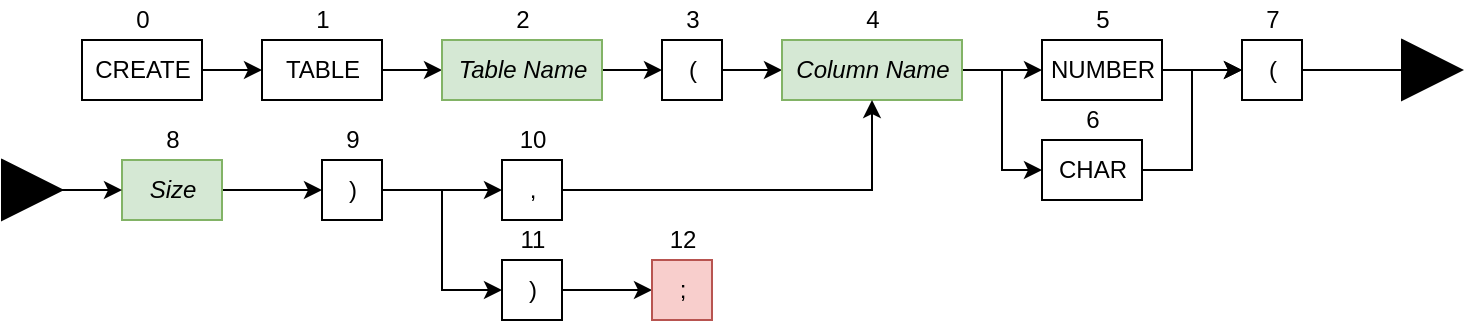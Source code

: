 <mxfile version="13.5.1" type="device"><diagram id="HH97DMklG3GvuwQJtJBX" name="Page-1"><mxGraphModel dx="1422" dy="804" grid="1" gridSize="10" guides="1" tooltips="1" connect="1" arrows="1" fold="1" page="1" pageScale="1" pageWidth="850" pageHeight="1100" math="0" shadow="0"><root><mxCell id="0"/><mxCell id="1" parent="0"/><mxCell id="w54cBLAl5rAkxmdbFsFD-27" style="edgeStyle=orthogonalEdgeStyle;rounded=0;orthogonalLoop=1;jettySize=auto;html=1;exitX=1;exitY=0.5;exitDx=0;exitDy=0;entryX=0;entryY=0.5;entryDx=0;entryDy=0;" edge="1" parent="1" source="w54cBLAl5rAkxmdbFsFD-1" target="w54cBLAl5rAkxmdbFsFD-3"><mxGeometry relative="1" as="geometry"/></mxCell><mxCell id="w54cBLAl5rAkxmdbFsFD-1" value="CREATE" style="html=1;" vertex="1" parent="1"><mxGeometry x="80" y="80" width="60" height="30" as="geometry"/></mxCell><mxCell id="w54cBLAl5rAkxmdbFsFD-2" value="0" style="text;html=1;align=center;verticalAlign=middle;resizable=0;points=[];autosize=1;" vertex="1" parent="1"><mxGeometry x="100" y="60" width="20" height="20" as="geometry"/></mxCell><mxCell id="w54cBLAl5rAkxmdbFsFD-28" style="edgeStyle=orthogonalEdgeStyle;rounded=0;orthogonalLoop=1;jettySize=auto;html=1;exitX=1;exitY=0.5;exitDx=0;exitDy=0;entryX=0;entryY=0.5;entryDx=0;entryDy=0;" edge="1" parent="1" source="w54cBLAl5rAkxmdbFsFD-3" target="w54cBLAl5rAkxmdbFsFD-5"><mxGeometry relative="1" as="geometry"/></mxCell><mxCell id="w54cBLAl5rAkxmdbFsFD-3" value="TABLE" style="html=1;" vertex="1" parent="1"><mxGeometry x="170" y="80" width="60" height="30" as="geometry"/></mxCell><mxCell id="w54cBLAl5rAkxmdbFsFD-4" value="1" style="text;html=1;align=center;verticalAlign=middle;resizable=0;points=[];autosize=1;" vertex="1" parent="1"><mxGeometry x="190" y="60" width="20" height="20" as="geometry"/></mxCell><mxCell id="w54cBLAl5rAkxmdbFsFD-29" style="edgeStyle=orthogonalEdgeStyle;rounded=0;orthogonalLoop=1;jettySize=auto;html=1;exitX=1;exitY=0.5;exitDx=0;exitDy=0;entryX=0;entryY=0.5;entryDx=0;entryDy=0;" edge="1" parent="1" source="w54cBLAl5rAkxmdbFsFD-5" target="w54cBLAl5rAkxmdbFsFD-7"><mxGeometry relative="1" as="geometry"/></mxCell><mxCell id="w54cBLAl5rAkxmdbFsFD-5" value="&lt;i&gt;Table Name&lt;/i&gt;" style="html=1;fillColor=#d5e8d4;strokeColor=#82b366;" vertex="1" parent="1"><mxGeometry x="260" y="80" width="80" height="30" as="geometry"/></mxCell><mxCell id="w54cBLAl5rAkxmdbFsFD-6" value="2" style="text;html=1;align=center;verticalAlign=middle;resizable=0;points=[];autosize=1;" vertex="1" parent="1"><mxGeometry x="290" y="60" width="20" height="20" as="geometry"/></mxCell><mxCell id="w54cBLAl5rAkxmdbFsFD-30" style="edgeStyle=orthogonalEdgeStyle;rounded=0;orthogonalLoop=1;jettySize=auto;html=1;exitX=1;exitY=0.5;exitDx=0;exitDy=0;entryX=0;entryY=0.5;entryDx=0;entryDy=0;" edge="1" parent="1" source="w54cBLAl5rAkxmdbFsFD-7" target="w54cBLAl5rAkxmdbFsFD-9"><mxGeometry relative="1" as="geometry"/></mxCell><mxCell id="w54cBLAl5rAkxmdbFsFD-7" value="(" style="html=1;" vertex="1" parent="1"><mxGeometry x="370" y="80" width="30" height="30" as="geometry"/></mxCell><mxCell id="w54cBLAl5rAkxmdbFsFD-8" value="3" style="text;html=1;align=center;verticalAlign=middle;resizable=0;points=[];autosize=1;" vertex="1" parent="1"><mxGeometry x="375" y="60" width="20" height="20" as="geometry"/></mxCell><mxCell id="w54cBLAl5rAkxmdbFsFD-31" style="edgeStyle=orthogonalEdgeStyle;rounded=0;orthogonalLoop=1;jettySize=auto;html=1;exitX=1;exitY=0.5;exitDx=0;exitDy=0;entryX=0;entryY=0.5;entryDx=0;entryDy=0;" edge="1" parent="1" source="w54cBLAl5rAkxmdbFsFD-9" target="w54cBLAl5rAkxmdbFsFD-11"><mxGeometry relative="1" as="geometry"/></mxCell><mxCell id="w54cBLAl5rAkxmdbFsFD-32" style="edgeStyle=orthogonalEdgeStyle;rounded=0;orthogonalLoop=1;jettySize=auto;html=1;exitX=1;exitY=0.5;exitDx=0;exitDy=0;entryX=0;entryY=0.5;entryDx=0;entryDy=0;" edge="1" parent="1" source="w54cBLAl5rAkxmdbFsFD-9" target="w54cBLAl5rAkxmdbFsFD-13"><mxGeometry relative="1" as="geometry"/></mxCell><mxCell id="w54cBLAl5rAkxmdbFsFD-9" value="&lt;i&gt;Column Name&lt;/i&gt;" style="html=1;fillColor=#d5e8d4;strokeColor=#82b366;" vertex="1" parent="1"><mxGeometry x="430" y="80" width="90" height="30" as="geometry"/></mxCell><mxCell id="w54cBLAl5rAkxmdbFsFD-10" value="4" style="text;html=1;align=center;verticalAlign=middle;resizable=0;points=[];autosize=1;" vertex="1" parent="1"><mxGeometry x="465" y="60" width="20" height="20" as="geometry"/></mxCell><mxCell id="w54cBLAl5rAkxmdbFsFD-33" style="edgeStyle=orthogonalEdgeStyle;rounded=0;orthogonalLoop=1;jettySize=auto;html=1;exitX=1;exitY=0.5;exitDx=0;exitDy=0;entryX=0;entryY=0.5;entryDx=0;entryDy=0;" edge="1" parent="1" source="w54cBLAl5rAkxmdbFsFD-11" target="w54cBLAl5rAkxmdbFsFD-15"><mxGeometry relative="1" as="geometry"/></mxCell><mxCell id="w54cBLAl5rAkxmdbFsFD-11" value="NUMBER" style="html=1;" vertex="1" parent="1"><mxGeometry x="560" y="80" width="60" height="30" as="geometry"/></mxCell><mxCell id="w54cBLAl5rAkxmdbFsFD-12" value="5" style="text;html=1;align=center;verticalAlign=middle;resizable=0;points=[];autosize=1;" vertex="1" parent="1"><mxGeometry x="580" y="60" width="20" height="20" as="geometry"/></mxCell><mxCell id="w54cBLAl5rAkxmdbFsFD-39" style="edgeStyle=orthogonalEdgeStyle;rounded=0;orthogonalLoop=1;jettySize=auto;html=1;exitX=1;exitY=0.5;exitDx=0;exitDy=0;entryX=0;entryY=0.5;entryDx=0;entryDy=0;" edge="1" parent="1" source="w54cBLAl5rAkxmdbFsFD-13" target="w54cBLAl5rAkxmdbFsFD-15"><mxGeometry relative="1" as="geometry"/></mxCell><mxCell id="w54cBLAl5rAkxmdbFsFD-13" value="CHAR" style="html=1;" vertex="1" parent="1"><mxGeometry x="560" y="130" width="50" height="30" as="geometry"/></mxCell><mxCell id="w54cBLAl5rAkxmdbFsFD-14" value="6" style="text;html=1;align=center;verticalAlign=middle;resizable=0;points=[];autosize=1;" vertex="1" parent="1"><mxGeometry x="575" y="110" width="20" height="20" as="geometry"/></mxCell><mxCell id="w54cBLAl5rAkxmdbFsFD-40" style="edgeStyle=orthogonalEdgeStyle;rounded=0;orthogonalLoop=1;jettySize=auto;html=1;exitX=1;exitY=0.5;exitDx=0;exitDy=0;" edge="1" parent="1" source="w54cBLAl5rAkxmdbFsFD-15"><mxGeometry relative="1" as="geometry"><mxPoint x="760" y="95" as="targetPoint"/></mxGeometry></mxCell><mxCell id="w54cBLAl5rAkxmdbFsFD-15" value="(" style="html=1;" vertex="1" parent="1"><mxGeometry x="660" y="80" width="30" height="30" as="geometry"/></mxCell><mxCell id="w54cBLAl5rAkxmdbFsFD-16" value="7" style="text;html=1;align=center;verticalAlign=middle;resizable=0;points=[];autosize=1;" vertex="1" parent="1"><mxGeometry x="665" y="60" width="20" height="20" as="geometry"/></mxCell><mxCell id="w54cBLAl5rAkxmdbFsFD-34" style="edgeStyle=orthogonalEdgeStyle;rounded=0;orthogonalLoop=1;jettySize=auto;html=1;exitX=1;exitY=0.5;exitDx=0;exitDy=0;entryX=0;entryY=0.5;entryDx=0;entryDy=0;" edge="1" parent="1" source="w54cBLAl5rAkxmdbFsFD-17" target="w54cBLAl5rAkxmdbFsFD-18"><mxGeometry relative="1" as="geometry"/></mxCell><mxCell id="w54cBLAl5rAkxmdbFsFD-17" value="&lt;i&gt;Size&lt;/i&gt;" style="html=1;fillColor=#d5e8d4;strokeColor=#82b366;" vertex="1" parent="1"><mxGeometry x="100" y="140" width="50" height="30" as="geometry"/></mxCell><mxCell id="w54cBLAl5rAkxmdbFsFD-35" style="edgeStyle=orthogonalEdgeStyle;rounded=0;orthogonalLoop=1;jettySize=auto;html=1;exitX=1;exitY=0.5;exitDx=0;exitDy=0;entryX=0;entryY=0.5;entryDx=0;entryDy=0;" edge="1" parent="1" source="w54cBLAl5rAkxmdbFsFD-18" target="w54cBLAl5rAkxmdbFsFD-20"><mxGeometry relative="1" as="geometry"/></mxCell><mxCell id="w54cBLAl5rAkxmdbFsFD-36" style="edgeStyle=orthogonalEdgeStyle;rounded=0;orthogonalLoop=1;jettySize=auto;html=1;exitX=1;exitY=0.5;exitDx=0;exitDy=0;entryX=0;entryY=0.5;entryDx=0;entryDy=0;" edge="1" parent="1" source="w54cBLAl5rAkxmdbFsFD-18" target="w54cBLAl5rAkxmdbFsFD-22"><mxGeometry relative="1" as="geometry"/></mxCell><mxCell id="w54cBLAl5rAkxmdbFsFD-18" value=")" style="html=1;" vertex="1" parent="1"><mxGeometry x="200" y="140" width="30" height="30" as="geometry"/></mxCell><mxCell id="w54cBLAl5rAkxmdbFsFD-19" value="9" style="text;html=1;align=center;verticalAlign=middle;resizable=0;points=[];autosize=1;" vertex="1" parent="1"><mxGeometry x="205" y="120" width="20" height="20" as="geometry"/></mxCell><mxCell id="w54cBLAl5rAkxmdbFsFD-38" style="edgeStyle=orthogonalEdgeStyle;rounded=0;orthogonalLoop=1;jettySize=auto;html=1;exitX=1;exitY=0.5;exitDx=0;exitDy=0;entryX=0.5;entryY=1;entryDx=0;entryDy=0;" edge="1" parent="1" source="w54cBLAl5rAkxmdbFsFD-20" target="w54cBLAl5rAkxmdbFsFD-9"><mxGeometry relative="1" as="geometry"/></mxCell><mxCell id="w54cBLAl5rAkxmdbFsFD-20" value="," style="html=1;" vertex="1" parent="1"><mxGeometry x="290" y="140" width="30" height="30" as="geometry"/></mxCell><mxCell id="w54cBLAl5rAkxmdbFsFD-21" value="10" style="text;html=1;align=center;verticalAlign=middle;resizable=0;points=[];autosize=1;" vertex="1" parent="1"><mxGeometry x="290" y="120" width="30" height="20" as="geometry"/></mxCell><mxCell id="w54cBLAl5rAkxmdbFsFD-37" style="edgeStyle=orthogonalEdgeStyle;rounded=0;orthogonalLoop=1;jettySize=auto;html=1;exitX=1;exitY=0.5;exitDx=0;exitDy=0;entryX=0;entryY=0.5;entryDx=0;entryDy=0;" edge="1" parent="1" source="w54cBLAl5rAkxmdbFsFD-22" target="w54cBLAl5rAkxmdbFsFD-24"><mxGeometry relative="1" as="geometry"/></mxCell><mxCell id="w54cBLAl5rAkxmdbFsFD-22" value=")" style="html=1;" vertex="1" parent="1"><mxGeometry x="290" y="190" width="30" height="30" as="geometry"/></mxCell><mxCell id="w54cBLAl5rAkxmdbFsFD-23" value="11" style="text;html=1;align=center;verticalAlign=middle;resizable=0;points=[];autosize=1;" vertex="1" parent="1"><mxGeometry x="290" y="170" width="30" height="20" as="geometry"/></mxCell><mxCell id="w54cBLAl5rAkxmdbFsFD-24" value=";" style="html=1;fillColor=#f8cecc;strokeColor=#b85450;" vertex="1" parent="1"><mxGeometry x="365" y="190" width="30" height="30" as="geometry"/></mxCell><mxCell id="w54cBLAl5rAkxmdbFsFD-25" value="12" style="text;html=1;align=center;verticalAlign=middle;resizable=0;points=[];autosize=1;" vertex="1" parent="1"><mxGeometry x="365" y="170" width="30" height="20" as="geometry"/></mxCell><mxCell id="w54cBLAl5rAkxmdbFsFD-26" value="8" style="text;html=1;align=center;verticalAlign=middle;resizable=0;points=[];autosize=1;" vertex="1" parent="1"><mxGeometry x="115" y="120" width="20" height="20" as="geometry"/></mxCell><mxCell id="w54cBLAl5rAkxmdbFsFD-41" value="" style="triangle;whiteSpace=wrap;html=1;fillColor=#000000;" vertex="1" parent="1"><mxGeometry x="740" y="80" width="30" height="30" as="geometry"/></mxCell><mxCell id="w54cBLAl5rAkxmdbFsFD-43" style="edgeStyle=orthogonalEdgeStyle;rounded=0;orthogonalLoop=1;jettySize=auto;html=1;exitX=1;exitY=0.5;exitDx=0;exitDy=0;entryX=0;entryY=0.5;entryDx=0;entryDy=0;" edge="1" parent="1" source="w54cBLAl5rAkxmdbFsFD-42" target="w54cBLAl5rAkxmdbFsFD-17"><mxGeometry relative="1" as="geometry"/></mxCell><mxCell id="w54cBLAl5rAkxmdbFsFD-42" value="" style="triangle;whiteSpace=wrap;html=1;fillColor=#000000;" vertex="1" parent="1"><mxGeometry x="40" y="140" width="30" height="30" as="geometry"/></mxCell></root></mxGraphModel></diagram></mxfile>